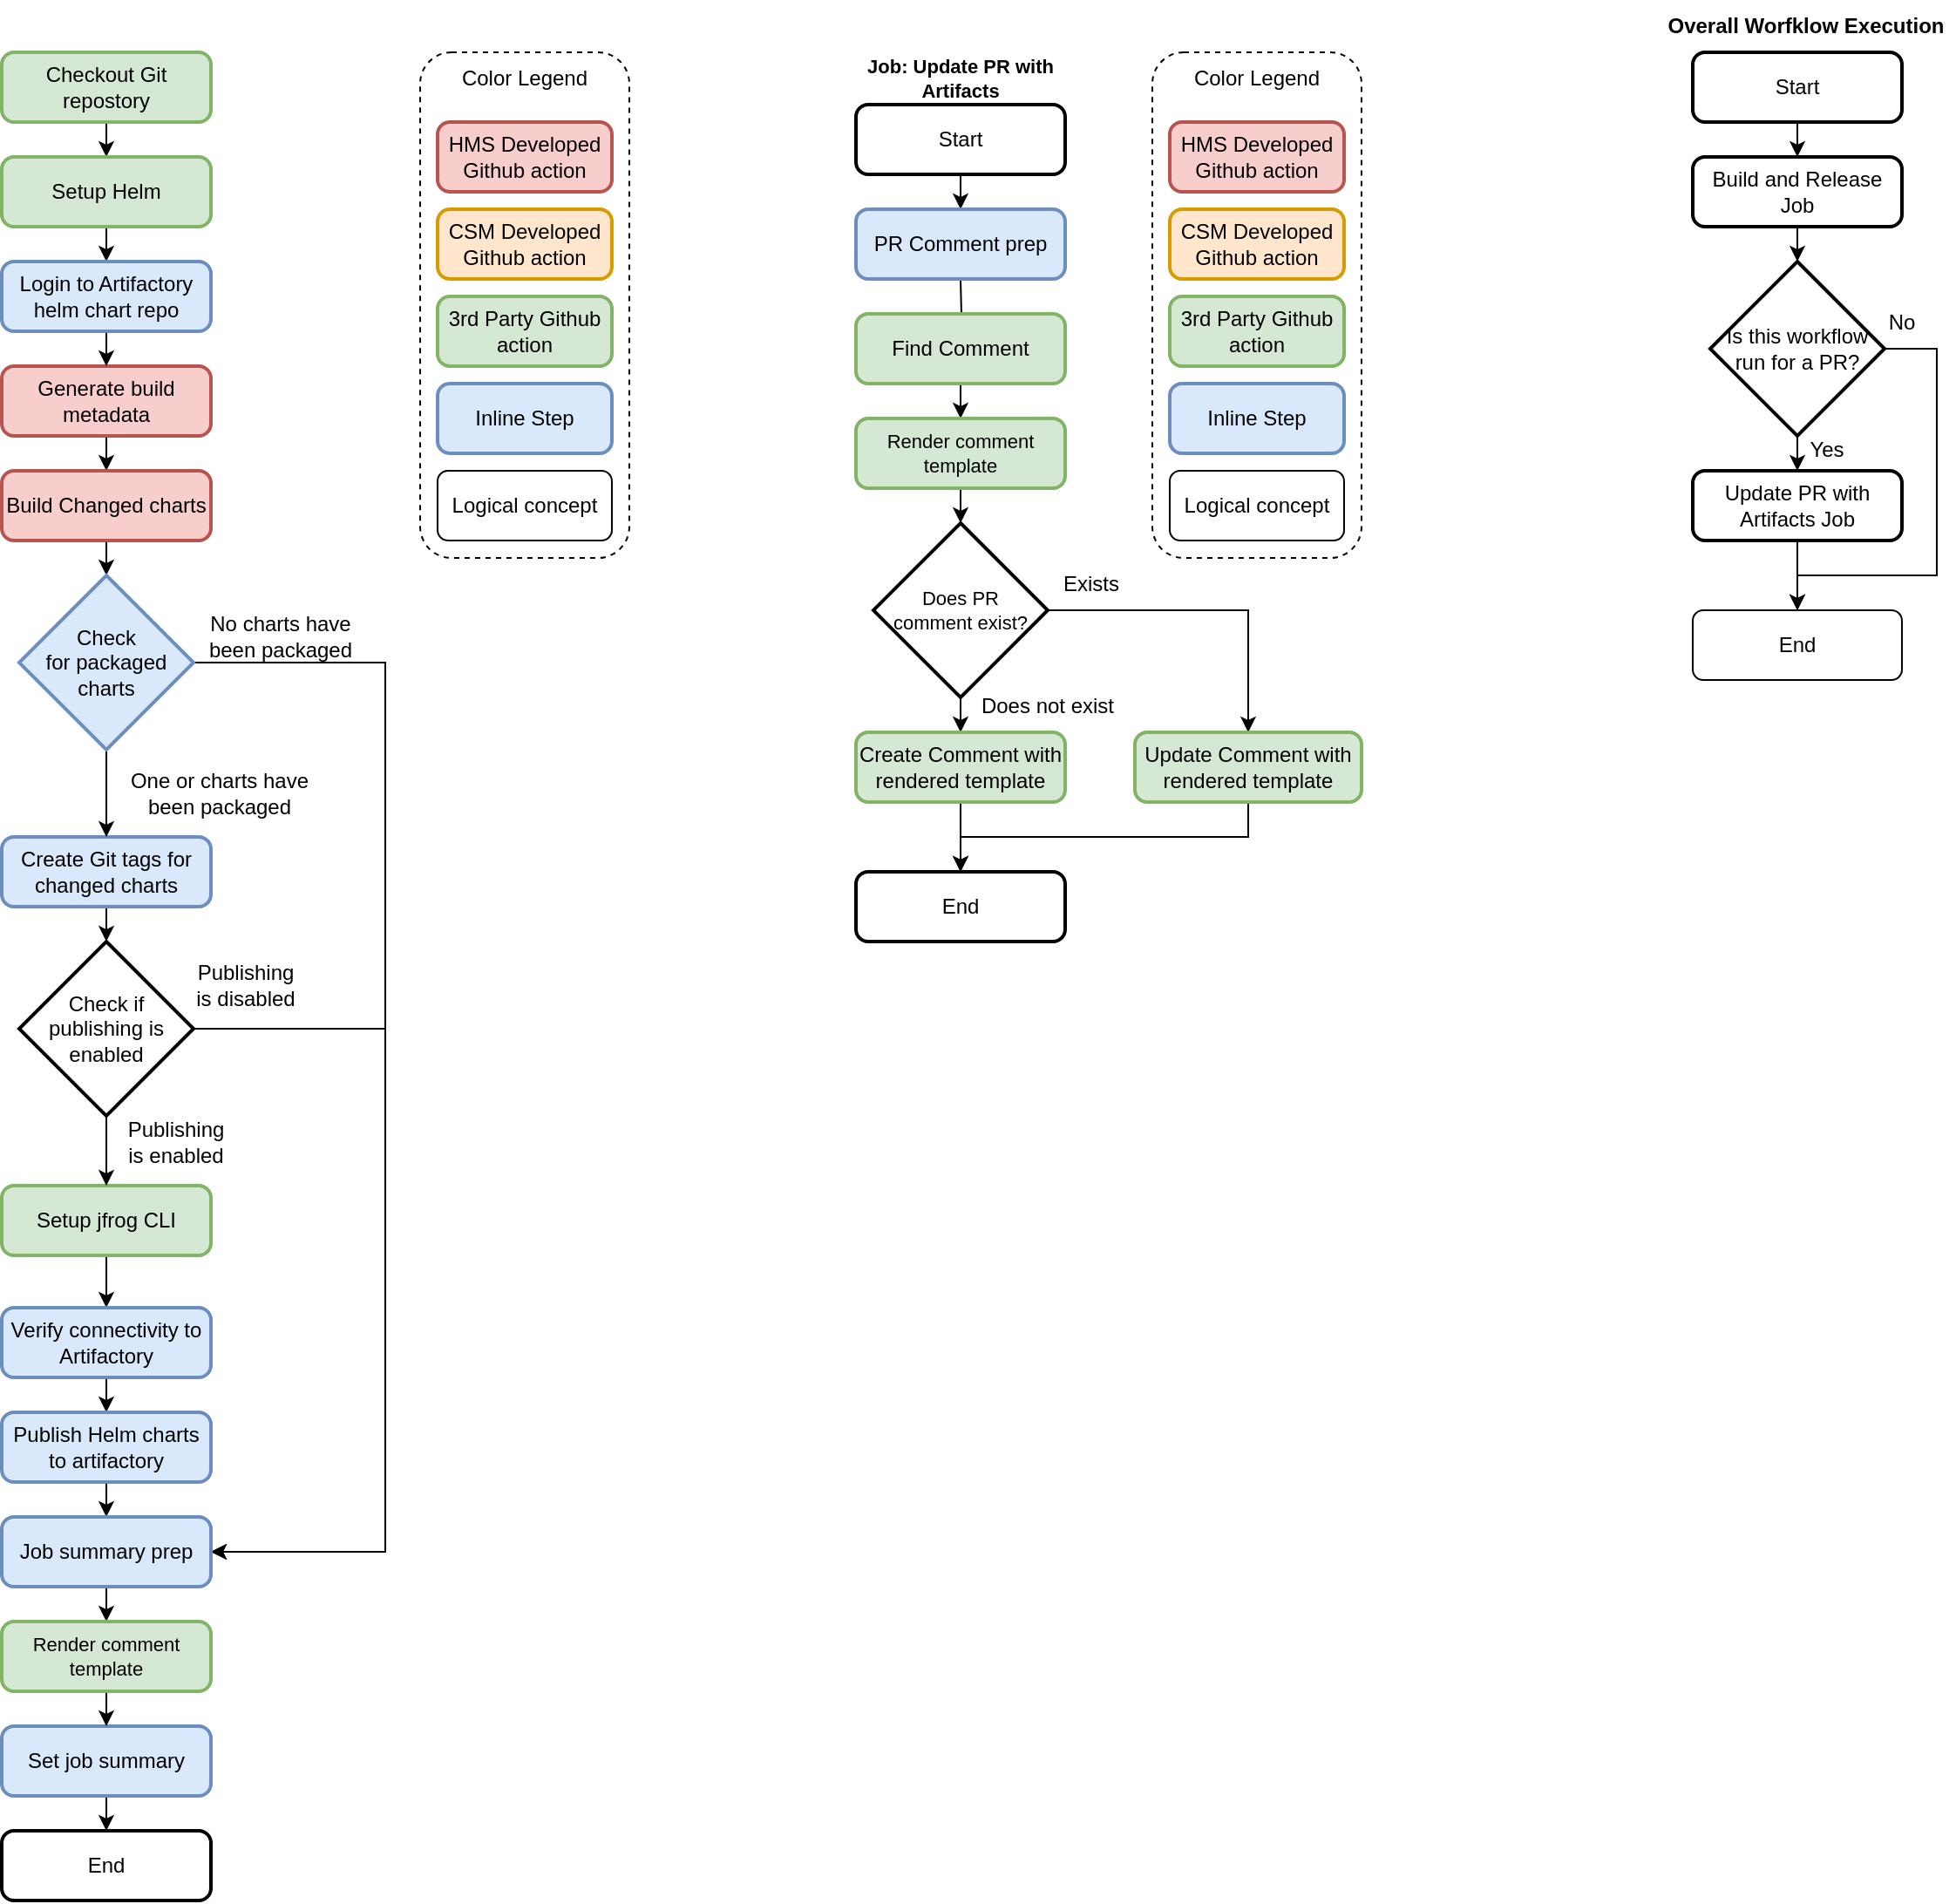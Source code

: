 <mxfile version="16.5.1" type="device"><diagram id="LHjtm09Yg9hXYUT2_jai" name="Page-1"><mxGraphModel dx="3346" dy="1932" grid="1" gridSize="10" guides="1" tooltips="1" connect="1" arrows="1" fold="1" page="1" pageScale="1" pageWidth="850" pageHeight="1100" math="0" shadow="0"><root><mxCell id="0"/><mxCell id="1" parent="0"/><mxCell id="nZ8XoHL3R_10cTwH5jz1-39" value="" style="rounded=1;whiteSpace=wrap;html=1;dashed=1;" parent="1" vertex="1"><mxGeometry x="440" y="320" width="120" height="290" as="geometry"/></mxCell><mxCell id="YyBJw1LyFUn9u5xbFk_--50" style="edgeStyle=orthogonalEdgeStyle;rounded=0;orthogonalLoop=1;jettySize=auto;html=1;exitX=0.5;exitY=1;exitDx=0;exitDy=0;entryX=0.5;entryY=0;entryDx=0;entryDy=0;" edge="1" parent="1" source="nZ8XoHL3R_10cTwH5jz1-3" target="YyBJw1LyFUn9u5xbFk_--40"><mxGeometry relative="1" as="geometry"/></mxCell><mxCell id="nZ8XoHL3R_10cTwH5jz1-3" value="Checkout Git repostory" style="rounded=1;whiteSpace=wrap;html=1;absoluteArcSize=1;arcSize=14;strokeWidth=2;fillColor=#d5e8d4;strokeColor=#82b366;" parent="1" vertex="1"><mxGeometry x="200" y="320" width="120" height="40" as="geometry"/></mxCell><mxCell id="nZ8XoHL3R_10cTwH5jz1-30" style="edgeStyle=orthogonalEdgeStyle;rounded=0;orthogonalLoop=1;jettySize=auto;html=1;exitX=0.5;exitY=1;exitDx=0;exitDy=0;entryX=0.5;entryY=0;entryDx=0;entryDy=0;" parent="1" source="nZ8XoHL3R_10cTwH5jz1-5" target="nZ8XoHL3R_10cTwH5jz1-7" edge="1"><mxGeometry relative="1" as="geometry"/></mxCell><mxCell id="nZ8XoHL3R_10cTwH5jz1-5" value="Generate build metadata" style="rounded=1;whiteSpace=wrap;html=1;absoluteArcSize=1;arcSize=14;strokeWidth=2;fillColor=#f8cecc;strokeColor=#b85450;" parent="1" vertex="1"><mxGeometry x="200" y="500" width="120" height="40" as="geometry"/></mxCell><mxCell id="nZ8XoHL3R_10cTwH5jz1-21" style="edgeStyle=orthogonalEdgeStyle;rounded=0;orthogonalLoop=1;jettySize=auto;html=1;exitX=0.5;exitY=1;exitDx=0;exitDy=0;entryX=0.5;entryY=0;entryDx=0;entryDy=0;entryPerimeter=0;" parent="1" source="nZ8XoHL3R_10cTwH5jz1-7" target="nZ8XoHL3R_10cTwH5jz1-14" edge="1"><mxGeometry relative="1" as="geometry"/></mxCell><mxCell id="nZ8XoHL3R_10cTwH5jz1-7" value="Build Changed charts" style="rounded=1;whiteSpace=wrap;html=1;absoluteArcSize=1;arcSize=14;strokeWidth=2;fillColor=#f8cecc;strokeColor=#b85450;" parent="1" vertex="1"><mxGeometry x="200" y="560" width="120" height="40" as="geometry"/></mxCell><mxCell id="nZ8XoHL3R_10cTwH5jz1-20" style="edgeStyle=orthogonalEdgeStyle;rounded=0;orthogonalLoop=1;jettySize=auto;html=1;exitX=0.5;exitY=1;exitDx=0;exitDy=0;entryX=0.5;entryY=0;entryDx=0;entryDy=0;entryPerimeter=0;" parent="1" source="nZ8XoHL3R_10cTwH5jz1-9" target="nZ8XoHL3R_10cTwH5jz1-19" edge="1"><mxGeometry relative="1" as="geometry"/></mxCell><mxCell id="nZ8XoHL3R_10cTwH5jz1-9" value="Create Git tags for changed charts" style="rounded=1;whiteSpace=wrap;html=1;absoluteArcSize=1;arcSize=14;strokeWidth=2;fillColor=#dae8fc;strokeColor=#6c8ebf;" parent="1" vertex="1"><mxGeometry x="200" y="770" width="120" height="40" as="geometry"/></mxCell><mxCell id="nZ8XoHL3R_10cTwH5jz1-26" style="edgeStyle=orthogonalEdgeStyle;rounded=0;orthogonalLoop=1;jettySize=auto;html=1;exitX=0.5;exitY=1;exitDx=0;exitDy=0;entryX=0.5;entryY=0;entryDx=0;entryDy=0;" parent="1" source="nZ8XoHL3R_10cTwH5jz1-10" target="nZ8XoHL3R_10cTwH5jz1-11" edge="1"><mxGeometry relative="1" as="geometry"/></mxCell><mxCell id="nZ8XoHL3R_10cTwH5jz1-10" value="Setup jfrog CLI" style="rounded=1;whiteSpace=wrap;html=1;absoluteArcSize=1;arcSize=14;strokeWidth=2;fillColor=#d5e8d4;strokeColor=#82b366;" parent="1" vertex="1"><mxGeometry x="200" y="970" width="120" height="40" as="geometry"/></mxCell><mxCell id="nZ8XoHL3R_10cTwH5jz1-28" style="edgeStyle=orthogonalEdgeStyle;rounded=0;orthogonalLoop=1;jettySize=auto;html=1;exitX=0.5;exitY=1;exitDx=0;exitDy=0;" parent="1" source="nZ8XoHL3R_10cTwH5jz1-11" target="nZ8XoHL3R_10cTwH5jz1-12" edge="1"><mxGeometry relative="1" as="geometry"/></mxCell><mxCell id="nZ8XoHL3R_10cTwH5jz1-11" value="Verify connectivity to Artifactory" style="rounded=1;whiteSpace=wrap;html=1;absoluteArcSize=1;arcSize=14;strokeWidth=2;fillColor=#dae8fc;strokeColor=#6c8ebf;" parent="1" vertex="1"><mxGeometry x="200" y="1040" width="120" height="40" as="geometry"/></mxCell><mxCell id="nZ8XoHL3R_10cTwH5jz1-29" style="edgeStyle=orthogonalEdgeStyle;rounded=0;orthogonalLoop=1;jettySize=auto;html=1;exitX=0.5;exitY=1;exitDx=0;exitDy=0;" parent="1" source="nZ8XoHL3R_10cTwH5jz1-12" edge="1"><mxGeometry relative="1" as="geometry"><mxPoint x="260" y="1160" as="targetPoint"/></mxGeometry></mxCell><mxCell id="nZ8XoHL3R_10cTwH5jz1-12" value="Publish Helm charts to artifactory" style="rounded=1;whiteSpace=wrap;html=1;absoluteArcSize=1;arcSize=14;strokeWidth=2;fillColor=#dae8fc;strokeColor=#6c8ebf;" parent="1" vertex="1"><mxGeometry x="200" y="1100" width="120" height="40" as="geometry"/></mxCell><mxCell id="nZ8XoHL3R_10cTwH5jz1-15" style="edgeStyle=orthogonalEdgeStyle;rounded=0;orthogonalLoop=1;jettySize=auto;html=1;exitX=1;exitY=0.5;exitDx=0;exitDy=0;exitPerimeter=0;entryX=1;entryY=0.5;entryDx=0;entryDy=0;" parent="1" source="nZ8XoHL3R_10cTwH5jz1-14" edge="1"><mxGeometry relative="1" as="geometry"><Array as="points"><mxPoint x="420" y="670"/><mxPoint x="420" y="1180"/></Array><mxPoint x="320" y="1180" as="targetPoint"/></mxGeometry></mxCell><mxCell id="nZ8XoHL3R_10cTwH5jz1-17" style="edgeStyle=orthogonalEdgeStyle;rounded=0;orthogonalLoop=1;jettySize=auto;html=1;exitX=0.5;exitY=1;exitDx=0;exitDy=0;exitPerimeter=0;entryX=0.5;entryY=0;entryDx=0;entryDy=0;" parent="1" source="nZ8XoHL3R_10cTwH5jz1-14" target="nZ8XoHL3R_10cTwH5jz1-9" edge="1"><mxGeometry relative="1" as="geometry"/></mxCell><mxCell id="nZ8XoHL3R_10cTwH5jz1-14" value="&lt;span&gt;Check&lt;br&gt;for packaged charts&lt;/span&gt;" style="strokeWidth=2;html=1;shape=mxgraph.flowchart.decision;whiteSpace=wrap;fillColor=#dae8fc;strokeColor=#6c8ebf;" parent="1" vertex="1"><mxGeometry x="210" y="620" width="100" height="100" as="geometry"/></mxCell><mxCell id="nZ8XoHL3R_10cTwH5jz1-16" value="No charts have been packaged" style="text;html=1;strokeColor=none;fillColor=none;align=center;verticalAlign=middle;whiteSpace=wrap;rounded=0;" parent="1" vertex="1"><mxGeometry x="310" y="640" width="100" height="30" as="geometry"/></mxCell><mxCell id="nZ8XoHL3R_10cTwH5jz1-18" value="One or charts have been packaged" style="text;html=1;strokeColor=none;fillColor=none;align=center;verticalAlign=middle;whiteSpace=wrap;rounded=0;" parent="1" vertex="1"><mxGeometry x="260" y="730" width="130" height="30" as="geometry"/></mxCell><mxCell id="nZ8XoHL3R_10cTwH5jz1-22" style="edgeStyle=orthogonalEdgeStyle;rounded=0;orthogonalLoop=1;jettySize=auto;html=1;exitX=1;exitY=0.5;exitDx=0;exitDy=0;exitPerimeter=0;entryX=1;entryY=0.5;entryDx=0;entryDy=0;" parent="1" source="nZ8XoHL3R_10cTwH5jz1-19" edge="1"><mxGeometry relative="1" as="geometry"><Array as="points"><mxPoint x="420" y="880"/><mxPoint x="420" y="1180"/></Array><mxPoint x="320" y="1180" as="targetPoint"/></mxGeometry></mxCell><mxCell id="nZ8XoHL3R_10cTwH5jz1-25" style="edgeStyle=orthogonalEdgeStyle;rounded=0;orthogonalLoop=1;jettySize=auto;html=1;exitX=0.5;exitY=1;exitDx=0;exitDy=0;exitPerimeter=0;" parent="1" source="nZ8XoHL3R_10cTwH5jz1-19" target="nZ8XoHL3R_10cTwH5jz1-10" edge="1"><mxGeometry relative="1" as="geometry"/></mxCell><mxCell id="nZ8XoHL3R_10cTwH5jz1-19" value="Check if publishing is enabled" style="strokeWidth=2;html=1;shape=mxgraph.flowchart.decision;whiteSpace=wrap;" parent="1" vertex="1"><mxGeometry x="210" y="830" width="100" height="100" as="geometry"/></mxCell><mxCell id="nZ8XoHL3R_10cTwH5jz1-23" value="Publishing is disabled" style="text;html=1;strokeColor=none;fillColor=none;align=center;verticalAlign=middle;whiteSpace=wrap;rounded=0;" parent="1" vertex="1"><mxGeometry x="310" y="840" width="60" height="30" as="geometry"/></mxCell><mxCell id="nZ8XoHL3R_10cTwH5jz1-24" value="Publishing is enabled" style="text;html=1;strokeColor=none;fillColor=none;align=center;verticalAlign=middle;whiteSpace=wrap;rounded=0;" parent="1" vertex="1"><mxGeometry x="270" y="930" width="60" height="30" as="geometry"/></mxCell><mxCell id="nZ8XoHL3R_10cTwH5jz1-33" value="3rd Party Github action" style="rounded=1;whiteSpace=wrap;html=1;absoluteArcSize=1;arcSize=14;strokeWidth=2;fillColor=#d5e8d4;strokeColor=#82b366;" parent="1" vertex="1"><mxGeometry x="450" y="460" width="100" height="40" as="geometry"/></mxCell><mxCell id="nZ8XoHL3R_10cTwH5jz1-34" value="HMS Developed Github action" style="rounded=1;whiteSpace=wrap;html=1;absoluteArcSize=1;arcSize=14;strokeWidth=2;fillColor=#f8cecc;strokeColor=#b85450;" parent="1" vertex="1"><mxGeometry x="450" y="360" width="100" height="40" as="geometry"/></mxCell><mxCell id="nZ8XoHL3R_10cTwH5jz1-35" value="Inline Step" style="rounded=1;whiteSpace=wrap;html=1;absoluteArcSize=1;arcSize=14;strokeWidth=2;fillColor=#dae8fc;strokeColor=#6c8ebf;" parent="1" vertex="1"><mxGeometry x="450" y="510" width="100" height="40" as="geometry"/></mxCell><mxCell id="nZ8XoHL3R_10cTwH5jz1-36" value="CSM Developed Github action" style="rounded=1;whiteSpace=wrap;html=1;absoluteArcSize=1;arcSize=14;strokeWidth=2;fillColor=#ffe6cc;strokeColor=#d79b00;" parent="1" vertex="1"><mxGeometry x="450" y="410" width="100" height="40" as="geometry"/></mxCell><mxCell id="nZ8XoHL3R_10cTwH5jz1-37" value="Logical concept" style="rounded=1;whiteSpace=wrap;html=1;" parent="1" vertex="1"><mxGeometry x="450" y="560" width="100" height="40" as="geometry"/></mxCell><mxCell id="nZ8XoHL3R_10cTwH5jz1-38" value="Color Legend" style="text;html=1;strokeColor=none;fillColor=none;align=center;verticalAlign=middle;whiteSpace=wrap;rounded=0;" parent="1" vertex="1"><mxGeometry x="450" y="320" width="100" height="30" as="geometry"/></mxCell><mxCell id="YyBJw1LyFUn9u5xbFk_--1" value="&lt;b&gt;Overall Worfklow Execution&lt;/b&gt;" style="text;html=1;strokeColor=none;fillColor=none;align=center;verticalAlign=middle;whiteSpace=wrap;rounded=0;" vertex="1" parent="1"><mxGeometry x="1150" y="290" width="170" height="30" as="geometry"/></mxCell><mxCell id="YyBJw1LyFUn9u5xbFk_--2" style="edgeStyle=orthogonalEdgeStyle;rounded=0;orthogonalLoop=1;jettySize=auto;html=1;exitX=0.5;exitY=1;exitDx=0;exitDy=0;entryX=0.5;entryY=0;entryDx=0;entryDy=0;entryPerimeter=0;fontSize=12;" edge="1" parent="1" source="YyBJw1LyFUn9u5xbFk_--3" target="YyBJw1LyFUn9u5xbFk_--8"><mxGeometry relative="1" as="geometry"/></mxCell><mxCell id="YyBJw1LyFUn9u5xbFk_--3" value="Build and Release Job" style="rounded=1;whiteSpace=wrap;html=1;absoluteArcSize=1;arcSize=14;strokeWidth=2;" vertex="1" parent="1"><mxGeometry x="1170" y="380" width="120" height="40" as="geometry"/></mxCell><mxCell id="YyBJw1LyFUn9u5xbFk_--4" style="edgeStyle=orthogonalEdgeStyle;rounded=0;orthogonalLoop=1;jettySize=auto;html=1;exitX=0.5;exitY=1;exitDx=0;exitDy=0;entryX=0.5;entryY=0;entryDx=0;entryDy=0;" edge="1" parent="1" source="YyBJw1LyFUn9u5xbFk_--5" target="YyBJw1LyFUn9u5xbFk_--3"><mxGeometry relative="1" as="geometry"/></mxCell><mxCell id="YyBJw1LyFUn9u5xbFk_--5" value="Start" style="rounded=1;whiteSpace=wrap;html=1;absoluteArcSize=1;arcSize=14;strokeWidth=2;" vertex="1" parent="1"><mxGeometry x="1170" y="320" width="120" height="40" as="geometry"/></mxCell><mxCell id="YyBJw1LyFUn9u5xbFk_--6" style="edgeStyle=orthogonalEdgeStyle;rounded=0;orthogonalLoop=1;jettySize=auto;html=1;exitX=0.5;exitY=1;exitDx=0;exitDy=0;exitPerimeter=0;entryX=0.5;entryY=0;entryDx=0;entryDy=0;fontSize=12;" edge="1" parent="1" source="YyBJw1LyFUn9u5xbFk_--8" target="YyBJw1LyFUn9u5xbFk_--10"><mxGeometry relative="1" as="geometry"/></mxCell><mxCell id="YyBJw1LyFUn9u5xbFk_--7" style="edgeStyle=orthogonalEdgeStyle;rounded=0;orthogonalLoop=1;jettySize=auto;html=1;exitX=1;exitY=0.5;exitDx=0;exitDy=0;exitPerimeter=0;entryX=0.5;entryY=0;entryDx=0;entryDy=0;fontSize=12;" edge="1" parent="1" source="YyBJw1LyFUn9u5xbFk_--8" target="YyBJw1LyFUn9u5xbFk_--11"><mxGeometry relative="1" as="geometry"><Array as="points"><mxPoint x="1310" y="490"/><mxPoint x="1310" y="620"/><mxPoint x="1230" y="620"/></Array></mxGeometry></mxCell><mxCell id="YyBJw1LyFUn9u5xbFk_--8" value="Is this workflow run for a PR?" style="strokeWidth=2;html=1;shape=mxgraph.flowchart.decision;whiteSpace=wrap;fontSize=12;" vertex="1" parent="1"><mxGeometry x="1180" y="440" width="100" height="100" as="geometry"/></mxCell><mxCell id="YyBJw1LyFUn9u5xbFk_--9" style="edgeStyle=orthogonalEdgeStyle;rounded=0;orthogonalLoop=1;jettySize=auto;html=1;exitX=0.5;exitY=1;exitDx=0;exitDy=0;entryX=0.5;entryY=0;entryDx=0;entryDy=0;fontSize=12;" edge="1" parent="1" source="YyBJw1LyFUn9u5xbFk_--10" target="YyBJw1LyFUn9u5xbFk_--11"><mxGeometry relative="1" as="geometry"/></mxCell><mxCell id="YyBJw1LyFUn9u5xbFk_--10" value="Update PR with Artifacts Job" style="rounded=1;whiteSpace=wrap;html=1;absoluteArcSize=1;arcSize=14;strokeWidth=2;" vertex="1" parent="1"><mxGeometry x="1170" y="560" width="120" height="40" as="geometry"/></mxCell><mxCell id="YyBJw1LyFUn9u5xbFk_--11" value="End" style="rounded=1;whiteSpace=wrap;html=1;" vertex="1" parent="1"><mxGeometry x="1170" y="640" width="120" height="40" as="geometry"/></mxCell><mxCell id="YyBJw1LyFUn9u5xbFk_--12" value="Yes" style="text;html=1;strokeColor=none;fillColor=none;align=center;verticalAlign=middle;whiteSpace=wrap;rounded=0;fontSize=12;" vertex="1" parent="1"><mxGeometry x="1217" y="533" width="60" height="30" as="geometry"/></mxCell><mxCell id="YyBJw1LyFUn9u5xbFk_--13" value="No" style="text;html=1;strokeColor=none;fillColor=none;align=center;verticalAlign=middle;whiteSpace=wrap;rounded=0;fontSize=12;" vertex="1" parent="1"><mxGeometry x="1260" y="460" width="60" height="30" as="geometry"/></mxCell><mxCell id="YyBJw1LyFUn9u5xbFk_--14" value="&lt;b&gt;Job: Update PR with Artifacts&lt;/b&gt;" style="text;html=1;strokeColor=none;fillColor=none;align=center;verticalAlign=middle;whiteSpace=wrap;rounded=0;fontSize=11;" vertex="1" parent="1"><mxGeometry x="680" y="320" width="140" height="30" as="geometry"/></mxCell><mxCell id="YyBJw1LyFUn9u5xbFk_--15" style="edgeStyle=orthogonalEdgeStyle;rounded=0;orthogonalLoop=1;jettySize=auto;html=1;exitX=0.5;exitY=1;exitDx=0;exitDy=0;fontSize=12;" edge="1" parent="1" target="YyBJw1LyFUn9u5xbFk_--20"><mxGeometry relative="1" as="geometry"><mxPoint x="750" y="450" as="sourcePoint"/></mxGeometry></mxCell><mxCell id="YyBJw1LyFUn9u5xbFk_--17" style="edgeStyle=orthogonalEdgeStyle;rounded=0;orthogonalLoop=1;jettySize=auto;html=1;exitX=0.5;exitY=1;exitDx=0;exitDy=0;fontSize=11;" edge="1" parent="1" source="YyBJw1LyFUn9u5xbFk_--18"><mxGeometry relative="1" as="geometry"><mxPoint x="750" y="410" as="targetPoint"/></mxGeometry></mxCell><mxCell id="YyBJw1LyFUn9u5xbFk_--18" value="Start" style="rounded=1;whiteSpace=wrap;html=1;absoluteArcSize=1;arcSize=14;strokeWidth=2;" vertex="1" parent="1"><mxGeometry x="690" y="350" width="120" height="40" as="geometry"/></mxCell><mxCell id="YyBJw1LyFUn9u5xbFk_--19" style="edgeStyle=orthogonalEdgeStyle;rounded=0;orthogonalLoop=1;jettySize=auto;html=1;exitX=0.5;exitY=1;exitDx=0;exitDy=0;fontSize=12;" edge="1" parent="1" source="YyBJw1LyFUn9u5xbFk_--20" target="YyBJw1LyFUn9u5xbFk_--22"><mxGeometry relative="1" as="geometry"/></mxCell><mxCell id="YyBJw1LyFUn9u5xbFk_--20" value="&lt;span&gt;Find Comment&lt;/span&gt;" style="rounded=1;whiteSpace=wrap;html=1;absoluteArcSize=1;arcSize=14;strokeWidth=2;fillColor=#d5e8d4;strokeColor=#82b366;" vertex="1" parent="1"><mxGeometry x="690" y="470" width="120" height="40" as="geometry"/></mxCell><mxCell id="YyBJw1LyFUn9u5xbFk_--21" style="edgeStyle=orthogonalEdgeStyle;rounded=0;orthogonalLoop=1;jettySize=auto;html=1;exitX=0.5;exitY=1;exitDx=0;exitDy=0;entryX=0.5;entryY=0;entryDx=0;entryDy=0;entryPerimeter=0;fontSize=12;" edge="1" parent="1" source="YyBJw1LyFUn9u5xbFk_--22" target="YyBJw1LyFUn9u5xbFk_--25"><mxGeometry relative="1" as="geometry"/></mxCell><mxCell id="YyBJw1LyFUn9u5xbFk_--22" value="Render comment template" style="rounded=1;whiteSpace=wrap;html=1;absoluteArcSize=1;arcSize=14;strokeWidth=2;fontSize=11;fillColor=#d5e8d4;strokeColor=#82b366;" vertex="1" parent="1"><mxGeometry x="690" y="530" width="120" height="40" as="geometry"/></mxCell><mxCell id="YyBJw1LyFUn9u5xbFk_--23" style="edgeStyle=orthogonalEdgeStyle;rounded=0;orthogonalLoop=1;jettySize=auto;html=1;exitX=0.5;exitY=1;exitDx=0;exitDy=0;exitPerimeter=0;fontSize=12;" edge="1" parent="1" source="YyBJw1LyFUn9u5xbFk_--25" target="YyBJw1LyFUn9u5xbFk_--27"><mxGeometry relative="1" as="geometry"/></mxCell><mxCell id="YyBJw1LyFUn9u5xbFk_--24" style="edgeStyle=orthogonalEdgeStyle;rounded=0;orthogonalLoop=1;jettySize=auto;html=1;exitX=1;exitY=0.5;exitDx=0;exitDy=0;exitPerimeter=0;fontSize=12;" edge="1" parent="1" source="YyBJw1LyFUn9u5xbFk_--25" target="YyBJw1LyFUn9u5xbFk_--29"><mxGeometry relative="1" as="geometry"/></mxCell><mxCell id="YyBJw1LyFUn9u5xbFk_--25" value="Does PR &lt;br&gt;comment exist?" style="strokeWidth=2;html=1;shape=mxgraph.flowchart.decision;whiteSpace=wrap;fontSize=11;" vertex="1" parent="1"><mxGeometry x="700" y="590" width="100" height="100" as="geometry"/></mxCell><mxCell id="YyBJw1LyFUn9u5xbFk_--26" style="edgeStyle=orthogonalEdgeStyle;rounded=0;orthogonalLoop=1;jettySize=auto;html=1;exitX=0.5;exitY=1;exitDx=0;exitDy=0;fontSize=12;" edge="1" parent="1" source="YyBJw1LyFUn9u5xbFk_--27" target="YyBJw1LyFUn9u5xbFk_--30"><mxGeometry relative="1" as="geometry"/></mxCell><mxCell id="YyBJw1LyFUn9u5xbFk_--27" value="&lt;span&gt;Create Comment with rendered template&lt;/span&gt;" style="rounded=1;whiteSpace=wrap;html=1;absoluteArcSize=1;arcSize=14;strokeWidth=2;fillColor=#d5e8d4;strokeColor=#82b366;" vertex="1" parent="1"><mxGeometry x="690" y="710" width="120" height="40" as="geometry"/></mxCell><mxCell id="YyBJw1LyFUn9u5xbFk_--28" style="edgeStyle=orthogonalEdgeStyle;rounded=0;orthogonalLoop=1;jettySize=auto;html=1;exitX=0.5;exitY=1;exitDx=0;exitDy=0;entryX=0.5;entryY=0;entryDx=0;entryDy=0;fontSize=12;" edge="1" parent="1" source="YyBJw1LyFUn9u5xbFk_--29" target="YyBJw1LyFUn9u5xbFk_--30"><mxGeometry relative="1" as="geometry"/></mxCell><mxCell id="YyBJw1LyFUn9u5xbFk_--29" value="Update Comment with rendered template" style="rounded=1;whiteSpace=wrap;html=1;absoluteArcSize=1;arcSize=14;strokeWidth=2;fillColor=#d5e8d4;strokeColor=#82b366;" vertex="1" parent="1"><mxGeometry x="850" y="710" width="130" height="40" as="geometry"/></mxCell><mxCell id="YyBJw1LyFUn9u5xbFk_--30" value="End" style="rounded=1;whiteSpace=wrap;html=1;absoluteArcSize=1;arcSize=14;strokeWidth=2;" vertex="1" parent="1"><mxGeometry x="690" y="790" width="120" height="40" as="geometry"/></mxCell><mxCell id="YyBJw1LyFUn9u5xbFk_--31" value="Does not exist" style="text;html=1;strokeColor=none;fillColor=none;align=center;verticalAlign=middle;whiteSpace=wrap;rounded=0;fontSize=12;" vertex="1" parent="1"><mxGeometry x="750" y="680" width="100" height="30" as="geometry"/></mxCell><mxCell id="YyBJw1LyFUn9u5xbFk_--32" value="Exists" style="text;html=1;strokeColor=none;fillColor=none;align=center;verticalAlign=middle;whiteSpace=wrap;rounded=0;fontSize=12;" vertex="1" parent="1"><mxGeometry x="775" y="610" width="100" height="30" as="geometry"/></mxCell><mxCell id="YyBJw1LyFUn9u5xbFk_--33" value="" style="rounded=1;whiteSpace=wrap;html=1;dashed=1;" vertex="1" parent="1"><mxGeometry x="860" y="320" width="120" height="290" as="geometry"/></mxCell><mxCell id="YyBJw1LyFUn9u5xbFk_--34" value="3rd Party Github action" style="rounded=1;whiteSpace=wrap;html=1;absoluteArcSize=1;arcSize=14;strokeWidth=2;fillColor=#d5e8d4;strokeColor=#82b366;" vertex="1" parent="1"><mxGeometry x="870" y="460" width="100" height="40" as="geometry"/></mxCell><mxCell id="YyBJw1LyFUn9u5xbFk_--35" value="HMS Developed Github action" style="rounded=1;whiteSpace=wrap;html=1;absoluteArcSize=1;arcSize=14;strokeWidth=2;fillColor=#f8cecc;strokeColor=#b85450;" vertex="1" parent="1"><mxGeometry x="870" y="360" width="100" height="40" as="geometry"/></mxCell><mxCell id="YyBJw1LyFUn9u5xbFk_--36" value="Inline Step" style="rounded=1;whiteSpace=wrap;html=1;absoluteArcSize=1;arcSize=14;strokeWidth=2;fillColor=#dae8fc;strokeColor=#6c8ebf;" vertex="1" parent="1"><mxGeometry x="870" y="510" width="100" height="40" as="geometry"/></mxCell><mxCell id="YyBJw1LyFUn9u5xbFk_--37" value="CSM Developed Github action" style="rounded=1;whiteSpace=wrap;html=1;absoluteArcSize=1;arcSize=14;strokeWidth=2;fillColor=#ffe6cc;strokeColor=#d79b00;" vertex="1" parent="1"><mxGeometry x="870" y="410" width="100" height="40" as="geometry"/></mxCell><mxCell id="YyBJw1LyFUn9u5xbFk_--38" value="Logical concept" style="rounded=1;whiteSpace=wrap;html=1;" vertex="1" parent="1"><mxGeometry x="870" y="560" width="100" height="40" as="geometry"/></mxCell><mxCell id="YyBJw1LyFUn9u5xbFk_--39" value="Color Legend" style="text;html=1;strokeColor=none;fillColor=none;align=center;verticalAlign=middle;whiteSpace=wrap;rounded=0;" vertex="1" parent="1"><mxGeometry x="870" y="320" width="100" height="30" as="geometry"/></mxCell><mxCell id="YyBJw1LyFUn9u5xbFk_--42" style="edgeStyle=orthogonalEdgeStyle;rounded=0;orthogonalLoop=1;jettySize=auto;html=1;exitX=0.5;exitY=1;exitDx=0;exitDy=0;entryX=0.5;entryY=0;entryDx=0;entryDy=0;" edge="1" parent="1" source="YyBJw1LyFUn9u5xbFk_--40" target="YyBJw1LyFUn9u5xbFk_--41"><mxGeometry relative="1" as="geometry"/></mxCell><mxCell id="YyBJw1LyFUn9u5xbFk_--40" value="Setup Helm" style="rounded=1;whiteSpace=wrap;html=1;absoluteArcSize=1;arcSize=14;strokeWidth=2;fillColor=#d5e8d4;strokeColor=#82b366;" vertex="1" parent="1"><mxGeometry x="200" y="380" width="120" height="40" as="geometry"/></mxCell><mxCell id="YyBJw1LyFUn9u5xbFk_--51" style="edgeStyle=orthogonalEdgeStyle;rounded=0;orthogonalLoop=1;jettySize=auto;html=1;exitX=0.5;exitY=1;exitDx=0;exitDy=0;entryX=0.5;entryY=0;entryDx=0;entryDy=0;" edge="1" parent="1" source="YyBJw1LyFUn9u5xbFk_--41" target="nZ8XoHL3R_10cTwH5jz1-5"><mxGeometry relative="1" as="geometry"/></mxCell><mxCell id="YyBJw1LyFUn9u5xbFk_--41" value="Login to Artifactory helm chart repo" style="rounded=1;whiteSpace=wrap;html=1;absoluteArcSize=1;arcSize=14;strokeWidth=2;fillColor=#dae8fc;strokeColor=#6c8ebf;" vertex="1" parent="1"><mxGeometry x="200" y="440" width="120" height="40" as="geometry"/></mxCell><mxCell id="YyBJw1LyFUn9u5xbFk_--47" style="edgeStyle=orthogonalEdgeStyle;rounded=0;orthogonalLoop=1;jettySize=auto;html=1;exitX=0.5;exitY=1;exitDx=0;exitDy=0;entryX=0.5;entryY=0;entryDx=0;entryDy=0;" edge="1" parent="1" source="YyBJw1LyFUn9u5xbFk_--43" target="YyBJw1LyFUn9u5xbFk_--45"><mxGeometry relative="1" as="geometry"/></mxCell><mxCell id="YyBJw1LyFUn9u5xbFk_--43" value="Job summary prep" style="rounded=1;whiteSpace=wrap;html=1;absoluteArcSize=1;arcSize=14;strokeWidth=2;fillColor=#dae8fc;strokeColor=#6c8ebf;" vertex="1" parent="1"><mxGeometry x="200" y="1160" width="120" height="40" as="geometry"/></mxCell><mxCell id="YyBJw1LyFUn9u5xbFk_--49" style="edgeStyle=orthogonalEdgeStyle;rounded=0;orthogonalLoop=1;jettySize=auto;html=1;exitX=0.5;exitY=1;exitDx=0;exitDy=0;entryX=0.5;entryY=0;entryDx=0;entryDy=0;" edge="1" parent="1" source="YyBJw1LyFUn9u5xbFk_--44" target="YyBJw1LyFUn9u5xbFk_--48"><mxGeometry relative="1" as="geometry"/></mxCell><mxCell id="YyBJw1LyFUn9u5xbFk_--44" value="Set job summary" style="rounded=1;whiteSpace=wrap;html=1;absoluteArcSize=1;arcSize=14;strokeWidth=2;fillColor=#dae8fc;strokeColor=#6c8ebf;" vertex="1" parent="1"><mxGeometry x="200" y="1280" width="120" height="40" as="geometry"/></mxCell><mxCell id="YyBJw1LyFUn9u5xbFk_--46" style="edgeStyle=orthogonalEdgeStyle;rounded=0;orthogonalLoop=1;jettySize=auto;html=1;exitX=0.5;exitY=1;exitDx=0;exitDy=0;entryX=0.5;entryY=0;entryDx=0;entryDy=0;" edge="1" parent="1" source="YyBJw1LyFUn9u5xbFk_--45" target="YyBJw1LyFUn9u5xbFk_--44"><mxGeometry relative="1" as="geometry"/></mxCell><mxCell id="YyBJw1LyFUn9u5xbFk_--45" value="Render comment template" style="rounded=1;whiteSpace=wrap;html=1;absoluteArcSize=1;arcSize=14;strokeWidth=2;fontSize=11;fillColor=#d5e8d4;strokeColor=#82b366;" vertex="1" parent="1"><mxGeometry x="200" y="1220" width="120" height="40" as="geometry"/></mxCell><mxCell id="YyBJw1LyFUn9u5xbFk_--48" value="End" style="rounded=1;whiteSpace=wrap;html=1;absoluteArcSize=1;arcSize=14;strokeWidth=2;" vertex="1" parent="1"><mxGeometry x="200" y="1340" width="120" height="40" as="geometry"/></mxCell><mxCell id="YyBJw1LyFUn9u5xbFk_--53" value="PR Comment prep" style="rounded=1;whiteSpace=wrap;html=1;absoluteArcSize=1;arcSize=14;strokeWidth=2;fillColor=#dae8fc;strokeColor=#6c8ebf;" vertex="1" parent="1"><mxGeometry x="690" y="410" width="120" height="40" as="geometry"/></mxCell></root></mxGraphModel></diagram></mxfile>